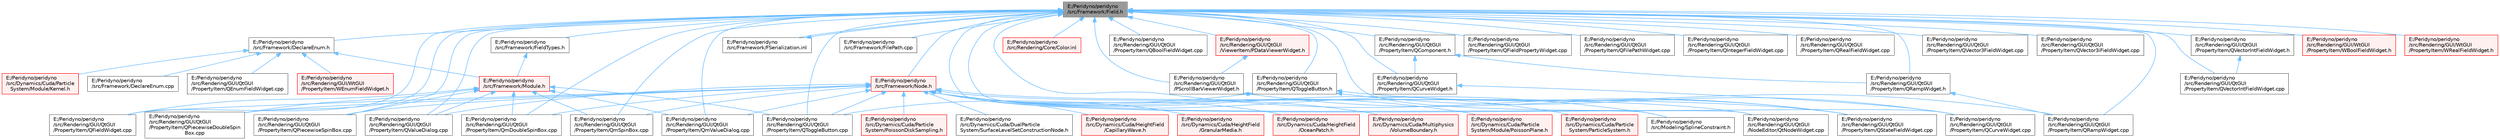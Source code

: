 digraph "E:/Peridyno/peridyno/src/Framework/Field.h"
{
 // LATEX_PDF_SIZE
  bgcolor="transparent";
  edge [fontname=Helvetica,fontsize=10,labelfontname=Helvetica,labelfontsize=10];
  node [fontname=Helvetica,fontsize=10,shape=box,height=0.2,width=0.4];
  Node1 [id="Node000001",label="E:/Peridyno/peridyno\l/src/Framework/Field.h",height=0.2,width=0.4,color="gray40", fillcolor="grey60", style="filled", fontcolor="black",tooltip=" "];
  Node1 -> Node2 [id="edge1_Node000001_Node000002",dir="back",color="steelblue1",style="solid",tooltip=" "];
  Node2 [id="Node000002",label="E:/Peridyno/peridyno\l/src/Framework/DeclareEnum.h",height=0.2,width=0.4,color="grey40", fillcolor="white", style="filled",URL="$_declare_enum_8h.html",tooltip=" "];
  Node2 -> Node3 [id="edge2_Node000002_Node000003",dir="back",color="steelblue1",style="solid",tooltip=" "];
  Node3 [id="Node000003",label="E:/Peridyno/peridyno\l/src/Dynamics/Cuda/Particle\lSystem/Module/Kernel.h",height=0.2,width=0.4,color="red", fillcolor="#FFF0F0", style="filled",URL="$_kernel_8h.html",tooltip=" "];
  Node2 -> Node32 [id="edge3_Node000002_Node000032",dir="back",color="steelblue1",style="solid",tooltip=" "];
  Node32 [id="Node000032",label="E:/Peridyno/peridyno\l/src/Framework/DeclareEnum.cpp",height=0.2,width=0.4,color="grey40", fillcolor="white", style="filled",URL="$_declare_enum_8cpp.html",tooltip=" "];
  Node2 -> Node33 [id="edge4_Node000002_Node000033",dir="back",color="steelblue1",style="solid",tooltip=" "];
  Node33 [id="Node000033",label="E:/Peridyno/peridyno\l/src/Framework/Module.h",height=0.2,width=0.4,color="red", fillcolor="#FFF0F0", style="filled",URL="$_module_8h.html",tooltip=" "];
  Node33 -> Node197 [id="edge5_Node000033_Node000197",dir="back",color="steelblue1",style="solid",tooltip=" "];
  Node197 [id="Node000197",label="E:/Peridyno/peridyno\l/src/Rendering/GUI/QtGUI\l/PropertyItem/QFieldWidget.cpp",height=0.2,width=0.4,color="grey40", fillcolor="white", style="filled",URL="$_q_field_widget_8cpp.html",tooltip=" "];
  Node33 -> Node198 [id="edge6_Node000033_Node000198",dir="back",color="steelblue1",style="solid",tooltip=" "];
  Node198 [id="Node000198",label="E:/Peridyno/peridyno\l/src/Rendering/GUI/QtGUI\l/PropertyItem/QPiecewiseDoubleSpin\lBox.cpp",height=0.2,width=0.4,color="grey40", fillcolor="white", style="filled",URL="$_q_piecewise_double_spin_box_8cpp.html",tooltip=" "];
  Node33 -> Node199 [id="edge7_Node000033_Node000199",dir="back",color="steelblue1",style="solid",tooltip=" "];
  Node199 [id="Node000199",label="E:/Peridyno/peridyno\l/src/Rendering/GUI/QtGUI\l/PropertyItem/QPiecewiseSpinBox.cpp",height=0.2,width=0.4,color="grey40", fillcolor="white", style="filled",URL="$_q_piecewise_spin_box_8cpp.html",tooltip=" "];
  Node33 -> Node200 [id="edge8_Node000033_Node000200",dir="back",color="steelblue1",style="solid",tooltip=" "];
  Node200 [id="Node000200",label="E:/Peridyno/peridyno\l/src/Rendering/GUI/QtGUI\l/PropertyItem/QToggleButton.cpp",height=0.2,width=0.4,color="grey40", fillcolor="white", style="filled",URL="$_q_toggle_button_8cpp.html",tooltip=" "];
  Node33 -> Node201 [id="edge9_Node000033_Node000201",dir="back",color="steelblue1",style="solid",tooltip=" "];
  Node201 [id="Node000201",label="E:/Peridyno/peridyno\l/src/Rendering/GUI/QtGUI\l/PropertyItem/QValueDialog.cpp",height=0.2,width=0.4,color="grey40", fillcolor="white", style="filled",URL="$_q_value_dialog_8cpp.html",tooltip=" "];
  Node33 -> Node202 [id="edge10_Node000033_Node000202",dir="back",color="steelblue1",style="solid",tooltip=" "];
  Node202 [id="Node000202",label="E:/Peridyno/peridyno\l/src/Rendering/GUI/QtGUI\l/PropertyItem/QmDoubleSpinBox.cpp",height=0.2,width=0.4,color="grey40", fillcolor="white", style="filled",URL="$_qm_double_spin_box_8cpp.html",tooltip=" "];
  Node33 -> Node203 [id="edge11_Node000033_Node000203",dir="back",color="steelblue1",style="solid",tooltip=" "];
  Node203 [id="Node000203",label="E:/Peridyno/peridyno\l/src/Rendering/GUI/QtGUI\l/PropertyItem/QmSpinBox.cpp",height=0.2,width=0.4,color="grey40", fillcolor="white", style="filled",URL="$_qm_spin_box_8cpp.html",tooltip=" "];
  Node33 -> Node204 [id="edge12_Node000033_Node000204",dir="back",color="steelblue1",style="solid",tooltip=" "];
  Node204 [id="Node000204",label="E:/Peridyno/peridyno\l/src/Rendering/GUI/QtGUI\l/PropertyItem/QmValueDialog.cpp",height=0.2,width=0.4,color="grey40", fillcolor="white", style="filled",URL="$_qm_value_dialog_8cpp.html",tooltip=" "];
  Node2 -> Node535 [id="edge13_Node000002_Node000535",dir="back",color="steelblue1",style="solid",tooltip=" "];
  Node535 [id="Node000535",label="E:/Peridyno/peridyno\l/src/Rendering/GUI/QtGUI\l/PropertyItem/QEnumFieldWidget.cpp",height=0.2,width=0.4,color="grey40", fillcolor="white", style="filled",URL="$_q_enum_field_widget_8cpp.html",tooltip=" "];
  Node2 -> Node536 [id="edge14_Node000002_Node000536",dir="back",color="steelblue1",style="solid",tooltip=" "];
  Node536 [id="Node000536",label="E:/Peridyno/peridyno\l/src/Rendering/GUI/WtGUI\l/PropertyItem/WEnumFieldWidget.h",height=0.2,width=0.4,color="red", fillcolor="#FFF0F0", style="filled",URL="$_w_enum_field_widget_8h.html",tooltip=" "];
  Node1 -> Node554 [id="edge15_Node000001_Node000554",dir="back",color="steelblue1",style="solid",tooltip=" "];
  Node554 [id="Node000554",label="E:/Peridyno/peridyno\l/src/Framework/FSerialization.inl",height=0.2,width=0.4,color="grey40", fillcolor="white", style="filled",URL="$_f_serialization_8inl.html",tooltip=" "];
  Node554 -> Node1 [id="edge16_Node000554_Node000001",dir="back",color="steelblue1",style="solid",tooltip=" "];
  Node1 -> Node555 [id="edge17_Node000001_Node000555",dir="back",color="steelblue1",style="solid",tooltip=" "];
  Node555 [id="Node000555",label="E:/Peridyno/peridyno\l/src/Framework/FieldTypes.h",height=0.2,width=0.4,color="grey40", fillcolor="white", style="filled",URL="$_field_types_8h.html",tooltip=" "];
  Node555 -> Node33 [id="edge18_Node000555_Node000033",dir="back",color="steelblue1",style="solid",tooltip=" "];
  Node1 -> Node556 [id="edge19_Node000001_Node000556",dir="back",color="steelblue1",style="solid",tooltip=" "];
  Node556 [id="Node000556",label="E:/Peridyno/peridyno\l/src/Framework/FilePath.cpp",height=0.2,width=0.4,color="grey40", fillcolor="white", style="filled",URL="$_file_path_8cpp.html",tooltip=" "];
  Node1 -> Node246 [id="edge20_Node000001_Node000246",dir="back",color="steelblue1",style="solid",tooltip=" "];
  Node246 [id="Node000246",label="E:/Peridyno/peridyno\l/src/Framework/Node.h",height=0.2,width=0.4,color="red", fillcolor="#FFF0F0", style="filled",URL="$_node_8h.html",tooltip=" "];
  Node246 -> Node247 [id="edge21_Node000246_Node000247",dir="back",color="steelblue1",style="solid",tooltip=" "];
  Node247 [id="Node000247",label="E:/Peridyno/peridyno\l/src/Dynamics/Cuda/DualParticle\lSystem/SurfaceLevelSetConstructionNode.h",height=0.2,width=0.4,color="grey40", fillcolor="white", style="filled",URL="$_surface_level_set_construction_node_8h.html",tooltip=" "];
  Node246 -> Node248 [id="edge22_Node000246_Node000248",dir="back",color="steelblue1",style="solid",tooltip=" "];
  Node248 [id="Node000248",label="E:/Peridyno/peridyno\l/src/Dynamics/Cuda/HeightField\l/CapillaryWave.h",height=0.2,width=0.4,color="red", fillcolor="#FFF0F0", style="filled",URL="$_capillary_wave_8h.html",tooltip=" "];
  Node246 -> Node252 [id="edge23_Node000246_Node000252",dir="back",color="steelblue1",style="solid",tooltip=" "];
  Node252 [id="Node000252",label="E:/Peridyno/peridyno\l/src/Dynamics/Cuda/HeightField\l/GranularMedia.h",height=0.2,width=0.4,color="red", fillcolor="#FFF0F0", style="filled",URL="$_granular_media_8h.html",tooltip=" "];
  Node246 -> Node254 [id="edge24_Node000246_Node000254",dir="back",color="steelblue1",style="solid",tooltip=" "];
  Node254 [id="Node000254",label="E:/Peridyno/peridyno\l/src/Dynamics/Cuda/HeightField\l/OceanPatch.h",height=0.2,width=0.4,color="red", fillcolor="#FFF0F0", style="filled",URL="$_ocean_patch_8h.html",tooltip=" "];
  Node246 -> Node255 [id="edge25_Node000246_Node000255",dir="back",color="steelblue1",style="solid",tooltip=" "];
  Node255 [id="Node000255",label="E:/Peridyno/peridyno\l/src/Dynamics/Cuda/Multiphysics\l/VolumeBoundary.h",height=0.2,width=0.4,color="red", fillcolor="#FFF0F0", style="filled",URL="$_volume_boundary_8h.html",tooltip=" "];
  Node246 -> Node50 [id="edge26_Node000246_Node000050",dir="back",color="steelblue1",style="solid",tooltip=" "];
  Node50 [id="Node000050",label="E:/Peridyno/peridyno\l/src/Dynamics/Cuda/Particle\lSystem/Module/PoissonPlane.h",height=0.2,width=0.4,color="red", fillcolor="#FFF0F0", style="filled",URL="$_poisson_plane_8h.html",tooltip=" "];
  Node246 -> Node256 [id="edge27_Node000246_Node000256",dir="back",color="steelblue1",style="solid",tooltip=" "];
  Node256 [id="Node000256",label="E:/Peridyno/peridyno\l/src/Dynamics/Cuda/Particle\lSystem/ParticleSystem.h",height=0.2,width=0.4,color="red", fillcolor="#FFF0F0", style="filled",URL="$_cuda_2_particle_system_2_particle_system_8h.html",tooltip=" "];
  Node246 -> Node265 [id="edge28_Node000246_Node000265",dir="back",color="steelblue1",style="solid",tooltip=" "];
  Node265 [id="Node000265",label="E:/Peridyno/peridyno\l/src/Dynamics/Cuda/Particle\lSystem/PoissonDiskSampling.h",height=0.2,width=0.4,color="red", fillcolor="#FFF0F0", style="filled",URL="$_poisson_disk_sampling_8h.html",tooltip=" "];
  Node246 -> Node385 [id="edge29_Node000246_Node000385",dir="back",color="steelblue1",style="solid",tooltip=" "];
  Node385 [id="Node000385",label="E:/Peridyno/peridyno\l/src/Modeling/SplineConstraint.h",height=0.2,width=0.4,color="grey40", fillcolor="white", style="filled",URL="$_spline_constraint_8h.html",tooltip=" "];
  Node246 -> Node406 [id="edge30_Node000246_Node000406",dir="back",color="steelblue1",style="solid",tooltip=" "];
  Node406 [id="Node000406",label="E:/Peridyno/peridyno\l/src/Rendering/GUI/QtGUI\l/NodeEditor/QtNodeWidget.cpp",height=0.2,width=0.4,color="grey40", fillcolor="white", style="filled",URL="$_qt_node_widget_8cpp.html",tooltip=" "];
  Node246 -> Node197 [id="edge31_Node000246_Node000197",dir="back",color="steelblue1",style="solid",tooltip=" "];
  Node246 -> Node198 [id="edge32_Node000246_Node000198",dir="back",color="steelblue1",style="solid",tooltip=" "];
  Node246 -> Node199 [id="edge33_Node000246_Node000199",dir="back",color="steelblue1",style="solid",tooltip=" "];
  Node246 -> Node408 [id="edge34_Node000246_Node000408",dir="back",color="steelblue1",style="solid",tooltip=" "];
  Node408 [id="Node000408",label="E:/Peridyno/peridyno\l/src/Rendering/GUI/QtGUI\l/PropertyItem/QStateFieldWidget.cpp",height=0.2,width=0.4,color="grey40", fillcolor="white", style="filled",URL="$_q_state_field_widget_8cpp.html",tooltip=" "];
  Node246 -> Node200 [id="edge35_Node000246_Node000200",dir="back",color="steelblue1",style="solid",tooltip=" "];
  Node246 -> Node201 [id="edge36_Node000246_Node000201",dir="back",color="steelblue1",style="solid",tooltip=" "];
  Node246 -> Node202 [id="edge37_Node000246_Node000202",dir="back",color="steelblue1",style="solid",tooltip=" "];
  Node246 -> Node203 [id="edge38_Node000246_Node000203",dir="back",color="steelblue1",style="solid",tooltip=" "];
  Node246 -> Node204 [id="edge39_Node000246_Node000204",dir="back",color="steelblue1",style="solid",tooltip=" "];
  Node1 -> Node385 [id="edge40_Node000001_Node000385",dir="back",color="steelblue1",style="solid",tooltip=" "];
  Node1 -> Node557 [id="edge41_Node000001_Node000557",dir="back",color="steelblue1",style="solid",tooltip=" "];
  Node557 [id="Node000557",label="E:/Peridyno/peridyno\l/src/Rendering/Core/Color.inl",height=0.2,width=0.4,color="red", fillcolor="#FFF0F0", style="filled",URL="$_color_8inl.html",tooltip=" "];
  Node1 -> Node406 [id="edge42_Node000001_Node000406",dir="back",color="steelblue1",style="solid",tooltip=" "];
  Node1 -> Node469 [id="edge43_Node000001_Node000469",dir="back",color="steelblue1",style="solid",tooltip=" "];
  Node469 [id="Node000469",label="E:/Peridyno/peridyno\l/src/Rendering/GUI/QtGUI\l/PScrollBarViewerWidget.h",height=0.2,width=0.4,color="grey40", fillcolor="white", style="filled",URL="$_p_scroll_bar_viewer_widget_8h.html",tooltip=" "];
  Node469 -> Node408 [id="edge44_Node000469_Node000408",dir="back",color="steelblue1",style="solid",tooltip=" "];
  Node1 -> Node559 [id="edge45_Node000001_Node000559",dir="back",color="steelblue1",style="solid",tooltip=" "];
  Node559 [id="Node000559",label="E:/Peridyno/peridyno\l/src/Rendering/GUI/QtGUI\l/PropertyItem/QBoolFieldWidget.cpp",height=0.2,width=0.4,color="grey40", fillcolor="white", style="filled",URL="$_q_bool_field_widget_8cpp.html",tooltip=" "];
  Node1 -> Node560 [id="edge46_Node000001_Node000560",dir="back",color="steelblue1",style="solid",tooltip=" "];
  Node560 [id="Node000560",label="E:/Peridyno/peridyno\l/src/Rendering/GUI/QtGUI\l/PropertyItem/QComponent.h",height=0.2,width=0.4,color="grey40", fillcolor="white", style="filled",URL="$_q_component_8h.html",tooltip=" "];
  Node560 -> Node561 [id="edge47_Node000560_Node000561",dir="back",color="steelblue1",style="solid",tooltip=" "];
  Node561 [id="Node000561",label="E:/Peridyno/peridyno\l/src/Rendering/GUI/QtGUI\l/PropertyItem/QCurveWidget.h",height=0.2,width=0.4,color="grey40", fillcolor="white", style="filled",URL="$_q_curve_widget_8h.html",tooltip=" "];
  Node561 -> Node562 [id="edge48_Node000561_Node000562",dir="back",color="steelblue1",style="solid",tooltip=" "];
  Node562 [id="Node000562",label="E:/Peridyno/peridyno\l/src/Rendering/GUI/QtGUI\l/PropertyItem/QCurveWidget.cpp",height=0.2,width=0.4,color="grey40", fillcolor="white", style="filled",URL="$_q_curve_widget_8cpp.html",tooltip=" "];
  Node560 -> Node563 [id="edge49_Node000560_Node000563",dir="back",color="steelblue1",style="solid",tooltip=" "];
  Node563 [id="Node000563",label="E:/Peridyno/peridyno\l/src/Rendering/GUI/QtGUI\l/PropertyItem/QRampWidget.h",height=0.2,width=0.4,color="grey40", fillcolor="white", style="filled",URL="$_q_ramp_widget_8h.html",tooltip=" "];
  Node563 -> Node564 [id="edge50_Node000563_Node000564",dir="back",color="steelblue1",style="solid",tooltip=" "];
  Node564 [id="Node000564",label="E:/Peridyno/peridyno\l/src/Rendering/GUI/QtGUI\l/PropertyItem/QRampWidget.cpp",height=0.2,width=0.4,color="grey40", fillcolor="white", style="filled",URL="$_q_ramp_widget_8cpp.html",tooltip=" "];
  Node1 -> Node562 [id="edge51_Node000001_Node000562",dir="back",color="steelblue1",style="solid",tooltip=" "];
  Node1 -> Node561 [id="edge52_Node000001_Node000561",dir="back",color="steelblue1",style="solid",tooltip=" "];
  Node1 -> Node565 [id="edge53_Node000001_Node000565",dir="back",color="steelblue1",style="solid",tooltip=" "];
  Node565 [id="Node000565",label="E:/Peridyno/peridyno\l/src/Rendering/GUI/QtGUI\l/PropertyItem/QFieldPropertyWidget.cpp",height=0.2,width=0.4,color="grey40", fillcolor="white", style="filled",URL="$_q_field_property_widget_8cpp.html",tooltip=" "];
  Node1 -> Node197 [id="edge54_Node000001_Node000197",dir="back",color="steelblue1",style="solid",tooltip=" "];
  Node1 -> Node566 [id="edge55_Node000001_Node000566",dir="back",color="steelblue1",style="solid",tooltip=" "];
  Node566 [id="Node000566",label="E:/Peridyno/peridyno\l/src/Rendering/GUI/QtGUI\l/PropertyItem/QFilePathWidget.cpp",height=0.2,width=0.4,color="grey40", fillcolor="white", style="filled",URL="$_q_file_path_widget_8cpp.html",tooltip=" "];
  Node1 -> Node567 [id="edge56_Node000001_Node000567",dir="back",color="steelblue1",style="solid",tooltip=" "];
  Node567 [id="Node000567",label="E:/Peridyno/peridyno\l/src/Rendering/GUI/QtGUI\l/PropertyItem/QIntegerFieldWidget.cpp",height=0.2,width=0.4,color="grey40", fillcolor="white", style="filled",URL="$_q_integer_field_widget_8cpp.html",tooltip=" "];
  Node1 -> Node198 [id="edge57_Node000001_Node000198",dir="back",color="steelblue1",style="solid",tooltip=" "];
  Node1 -> Node199 [id="edge58_Node000001_Node000199",dir="back",color="steelblue1",style="solid",tooltip=" "];
  Node1 -> Node564 [id="edge59_Node000001_Node000564",dir="back",color="steelblue1",style="solid",tooltip=" "];
  Node1 -> Node563 [id="edge60_Node000001_Node000563",dir="back",color="steelblue1",style="solid",tooltip=" "];
  Node1 -> Node568 [id="edge61_Node000001_Node000568",dir="back",color="steelblue1",style="solid",tooltip=" "];
  Node568 [id="Node000568",label="E:/Peridyno/peridyno\l/src/Rendering/GUI/QtGUI\l/PropertyItem/QRealFieldWidget.cpp",height=0.2,width=0.4,color="grey40", fillcolor="white", style="filled",URL="$_q_real_field_widget_8cpp.html",tooltip=" "];
  Node1 -> Node408 [id="edge62_Node000001_Node000408",dir="back",color="steelblue1",style="solid",tooltip=" "];
  Node1 -> Node200 [id="edge63_Node000001_Node000200",dir="back",color="steelblue1",style="solid",tooltip=" "];
  Node1 -> Node569 [id="edge64_Node000001_Node000569",dir="back",color="steelblue1",style="solid",tooltip=" "];
  Node569 [id="Node000569",label="E:/Peridyno/peridyno\l/src/Rendering/GUI/QtGUI\l/PropertyItem/QToggleButton.h",height=0.2,width=0.4,color="grey40", fillcolor="white", style="filled",URL="$_q_toggle_button_8h.html",tooltip=" "];
  Node569 -> Node562 [id="edge65_Node000569_Node000562",dir="back",color="steelblue1",style="solid",tooltip=" "];
  Node569 -> Node564 [id="edge66_Node000569_Node000564",dir="back",color="steelblue1",style="solid",tooltip=" "];
  Node569 -> Node200 [id="edge67_Node000569_Node000200",dir="back",color="steelblue1",style="solid",tooltip=" "];
  Node1 -> Node201 [id="edge68_Node000001_Node000201",dir="back",color="steelblue1",style="solid",tooltip=" "];
  Node1 -> Node570 [id="edge69_Node000001_Node000570",dir="back",color="steelblue1",style="solid",tooltip=" "];
  Node570 [id="Node000570",label="E:/Peridyno/peridyno\l/src/Rendering/GUI/QtGUI\l/PropertyItem/QVector3FieldWidget.cpp",height=0.2,width=0.4,color="grey40", fillcolor="white", style="filled",URL="$_q_vector3_field_widget_8cpp.html",tooltip=" "];
  Node1 -> Node571 [id="edge70_Node000001_Node000571",dir="back",color="steelblue1",style="solid",tooltip=" "];
  Node571 [id="Node000571",label="E:/Peridyno/peridyno\l/src/Rendering/GUI/QtGUI\l/PropertyItem/QVector3iFieldWidget.cpp",height=0.2,width=0.4,color="grey40", fillcolor="white", style="filled",URL="$_q_vector3i_field_widget_8cpp.html",tooltip=" "];
  Node1 -> Node572 [id="edge71_Node000001_Node000572",dir="back",color="steelblue1",style="solid",tooltip=" "];
  Node572 [id="Node000572",label="E:/Peridyno/peridyno\l/src/Rendering/GUI/QtGUI\l/PropertyItem/QVectorIntFieldWidget.cpp",height=0.2,width=0.4,color="grey40", fillcolor="white", style="filled",URL="$_q_vector_int_field_widget_8cpp.html",tooltip=" "];
  Node1 -> Node573 [id="edge72_Node000001_Node000573",dir="back",color="steelblue1",style="solid",tooltip=" "];
  Node573 [id="Node000573",label="E:/Peridyno/peridyno\l/src/Rendering/GUI/QtGUI\l/PropertyItem/QVectorIntFieldWidget.h",height=0.2,width=0.4,color="grey40", fillcolor="white", style="filled",URL="$_q_vector_int_field_widget_8h.html",tooltip=" "];
  Node573 -> Node572 [id="edge73_Node000573_Node000572",dir="back",color="steelblue1",style="solid",tooltip=" "];
  Node1 -> Node202 [id="edge74_Node000001_Node000202",dir="back",color="steelblue1",style="solid",tooltip=" "];
  Node1 -> Node203 [id="edge75_Node000001_Node000203",dir="back",color="steelblue1",style="solid",tooltip=" "];
  Node1 -> Node204 [id="edge76_Node000001_Node000204",dir="back",color="steelblue1",style="solid",tooltip=" "];
  Node1 -> Node574 [id="edge77_Node000001_Node000574",dir="back",color="steelblue1",style="solid",tooltip=" "];
  Node574 [id="Node000574",label="E:/Peridyno/peridyno\l/src/Rendering/GUI/QtGUI\l/ViewerItem/PDataViewerWidget.h",height=0.2,width=0.4,color="red", fillcolor="#FFF0F0", style="filled",URL="$_p_data_viewer_widget_8h.html",tooltip=" "];
  Node574 -> Node469 [id="edge78_Node000574_Node000469",dir="back",color="steelblue1",style="solid",tooltip=" "];
  Node1 -> Node539 [id="edge79_Node000001_Node000539",dir="back",color="steelblue1",style="solid",tooltip=" "];
  Node539 [id="Node000539",label="E:/Peridyno/peridyno\l/src/Rendering/GUI/WtGUI\l/PropertyItem/WBoolFieldWidget.h",height=0.2,width=0.4,color="red", fillcolor="#FFF0F0", style="filled",URL="$_w_bool_field_widget_8h.html",tooltip=" "];
  Node1 -> Node547 [id="edge80_Node000001_Node000547",dir="back",color="steelblue1",style="solid",tooltip=" "];
  Node547 [id="Node000547",label="E:/Peridyno/peridyno\l/src/Rendering/GUI/WtGUI\l/PropertyItem/WRealFieldWidget.h",height=0.2,width=0.4,color="red", fillcolor="#FFF0F0", style="filled",URL="$_w_real_field_widget_8h.html",tooltip=" "];
}
